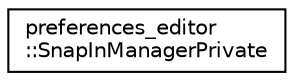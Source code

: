 digraph "Graphical Class Hierarchy"
{
 // LATEX_PDF_SIZE
  edge [fontname="Helvetica",fontsize="10",labelfontname="Helvetica",labelfontsize="10"];
  node [fontname="Helvetica",fontsize="10",shape=record];
  rankdir="LR";
  Node0 [label="preferences_editor\l::SnapInManagerPrivate",height=0.2,width=0.4,color="black", fillcolor="white", style="filled",URL="$classpreferences__editor_1_1_snap_in_manager_private.html",tooltip=" "];
}
